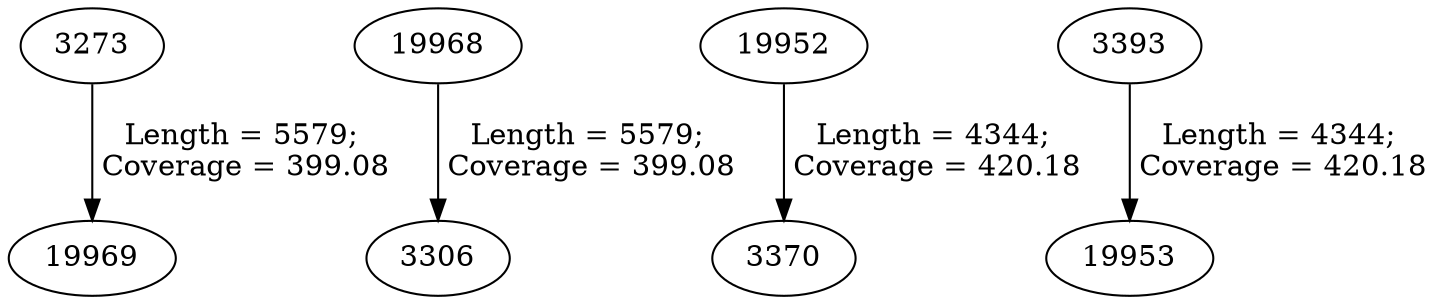 digraph {
	3273
	19969
	3273 -> 19969 [label="Length = 5579;
 Coverage = 399.08"]
	3306
	3370
	3393
	19953
	3393 -> 19953 [label="Length = 4344;
 Coverage = 420.18"]
	19952
	3370
	19952 -> 3370 [label="Length = 4344;
 Coverage = 420.18"]
	19968
	3306
	19968 -> 3306 [label="Length = 5579;
 Coverage = 399.08"]
}
